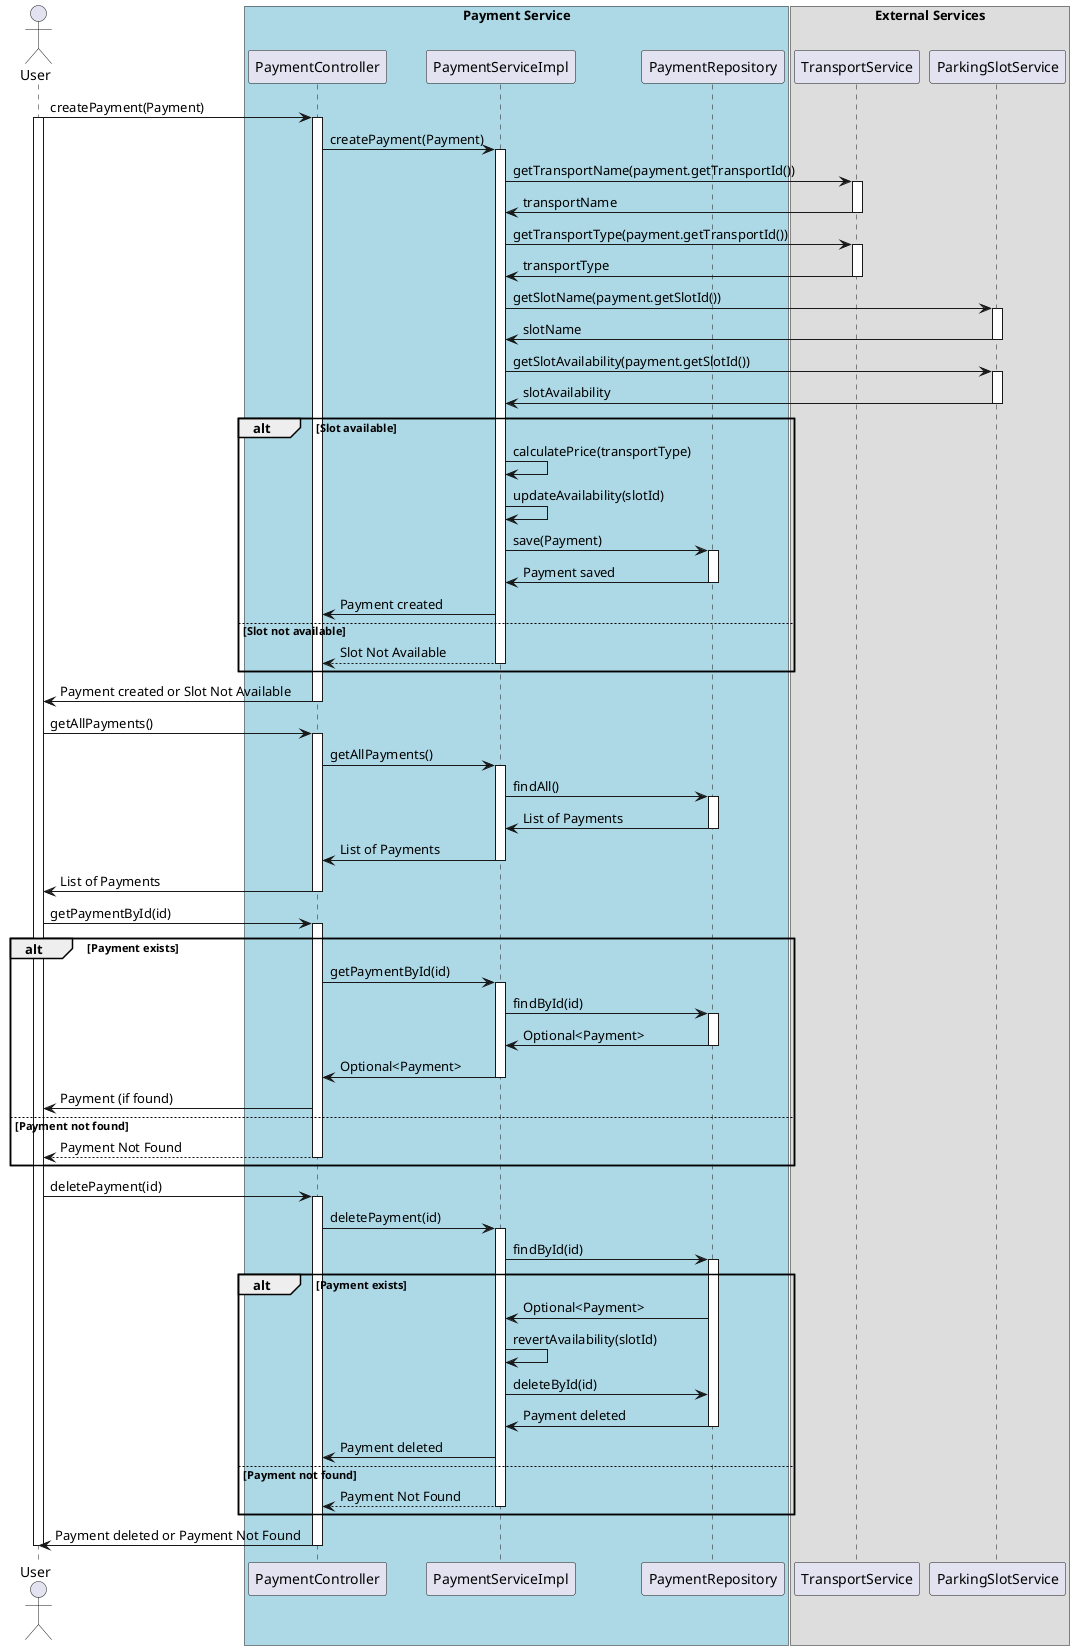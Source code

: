 @startuml

actor User
box "Payment Service" #LightBlue
    participant PaymentController
    participant PaymentServiceImpl
    participant PaymentRepository
end box

box "External Services"
    participant TransportService
    participant ParkingSlotService
end box

User -> PaymentController: createPayment(Payment)
activate PaymentController
activate User
PaymentController -> PaymentServiceImpl: createPayment(Payment)
activate PaymentServiceImpl

PaymentServiceImpl -> TransportService: getTransportName(payment.getTransportId())
activate TransportService
TransportService -> PaymentServiceImpl: transportName
deactivate TransportService

PaymentServiceImpl -> TransportService: getTransportType(payment.getTransportId())
activate TransportService
TransportService -> PaymentServiceImpl: transportType
deactivate TransportService

PaymentServiceImpl -> ParkingSlotService: getSlotName(payment.getSlotId())
activate ParkingSlotService
ParkingSlotService -> PaymentServiceImpl: slotName
deactivate ParkingSlotService

PaymentServiceImpl -> ParkingSlotService: getSlotAvailability(payment.getSlotId())
activate ParkingSlotService
ParkingSlotService -> PaymentServiceImpl: slotAvailability
deactivate ParkingSlotService

alt Slot available
    PaymentServiceImpl -> PaymentServiceImpl: calculatePrice(transportType)
    PaymentServiceImpl -> PaymentServiceImpl: updateAvailability(slotId)

    PaymentServiceImpl -> PaymentRepository: save(Payment)
    activate PaymentRepository
    PaymentRepository -> PaymentServiceImpl: Payment saved
    deactivate PaymentRepository

    PaymentServiceImpl -> PaymentController: Payment created
else Slot not available
    PaymentServiceImpl --> PaymentController: Slot Not Available
    deactivate PaymentServiceImpl
end

PaymentController -> User: Payment created or Slot Not Available
deactivate PaymentController

User -> PaymentController: getAllPayments()
activate PaymentController
PaymentController -> PaymentServiceImpl: getAllPayments()
activate PaymentServiceImpl
PaymentServiceImpl -> PaymentRepository: findAll()
activate PaymentRepository
PaymentRepository -> PaymentServiceImpl: List of Payments
deactivate PaymentRepository
PaymentServiceImpl -> PaymentController: List of Payments
deactivate PaymentServiceImpl
PaymentController -> User: List of Payments
deactivate PaymentController

User -> PaymentController: getPaymentById(id)
activate PaymentController
alt Payment exists
    PaymentController -> PaymentServiceImpl: getPaymentById(id)
    activate PaymentServiceImpl
    PaymentServiceImpl -> PaymentRepository: findById(id)
    activate PaymentRepository
    PaymentRepository -> PaymentServiceImpl: Optional<Payment>
    deactivate PaymentRepository
    PaymentServiceImpl -> PaymentController: Optional<Payment>
    deactivate PaymentServiceImpl
    PaymentController -> User: Payment (if found)
else Payment not found
    PaymentController --> User: Payment Not Found
    deactivate PaymentController

end

User -> PaymentController: deletePayment(id)
activate PaymentController
PaymentController -> PaymentServiceImpl: deletePayment(id)
activate PaymentServiceImpl
PaymentServiceImpl -> PaymentRepository: findById(id)
activate PaymentRepository
alt Payment exists
    PaymentRepository -> PaymentServiceImpl: Optional<Payment>
    PaymentServiceImpl -> PaymentServiceImpl: revertAvailability(slotId)
    PaymentServiceImpl -> PaymentRepository: deleteById(id)
    PaymentRepository -> PaymentServiceImpl: Payment deleted
    deactivate PaymentRepository
    PaymentServiceImpl -> PaymentController: Payment deleted
else Payment not found
    PaymentServiceImpl --> PaymentController: Payment Not Found
    deactivate PaymentRepository
    deactivate PaymentServiceImpl
end
PaymentController -> User: Payment deleted or Payment Not Found
deactivate PaymentController
deactivate User

@enduml
